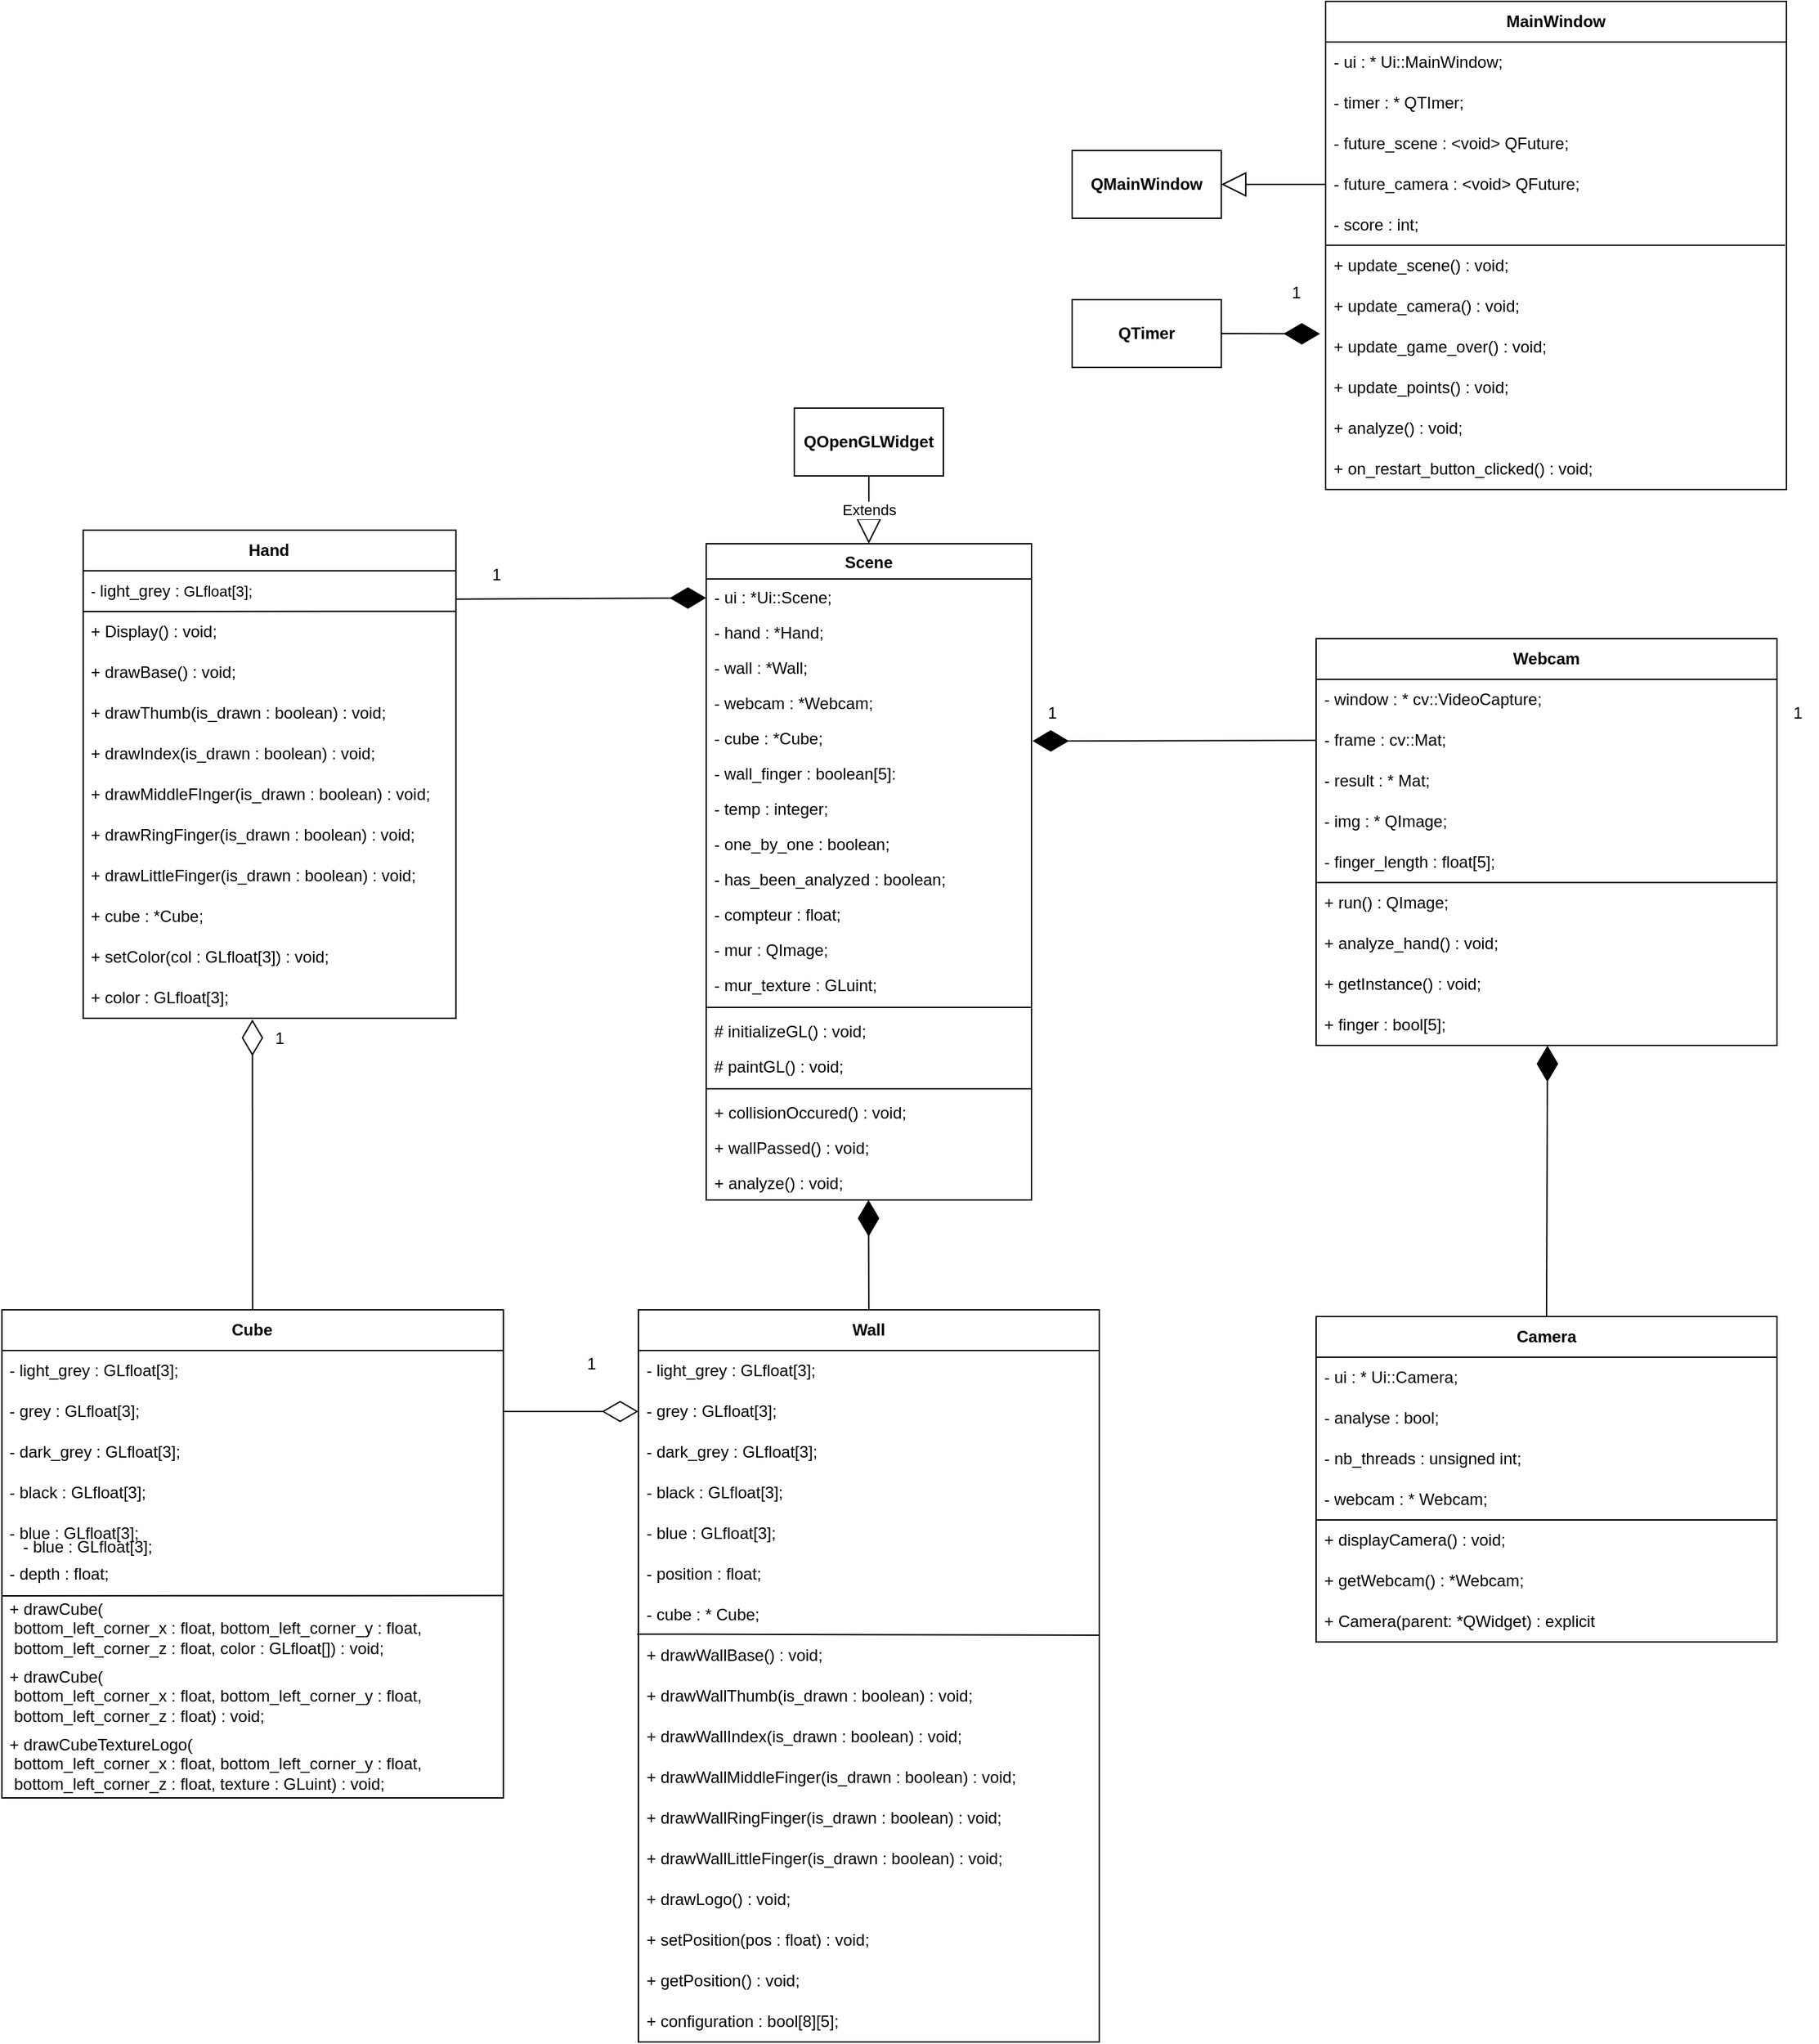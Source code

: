 <mxfile version="21.3.6" type="device">
  <diagram id="C5RBs43oDa-KdzZeNtuy" name="Page-1">
    <mxGraphModel dx="4052" dy="2377" grid="1" gridSize="10" guides="1" tooltips="1" connect="1" arrows="1" fold="1" page="1" pageScale="1" pageWidth="827" pageHeight="1169" math="0" shadow="0">
      <root>
        <mxCell id="WIyWlLk6GJQsqaUBKTNV-0" />
        <mxCell id="WIyWlLk6GJQsqaUBKTNV-1" parent="WIyWlLk6GJQsqaUBKTNV-0" />
        <mxCell id="sqdQiwpJzlFbT6sFjuYa-8" value="&lt;b&gt;Wall&lt;/b&gt;" style="swimlane;fontStyle=0;childLayout=stackLayout;horizontal=1;startSize=30;horizontalStack=0;resizeParent=1;resizeParentMax=0;resizeLast=0;collapsible=1;marginBottom=0;whiteSpace=wrap;html=1;fontFamily=Helvetica;fontColor=#000000;" parent="WIyWlLk6GJQsqaUBKTNV-1" vertex="1">
          <mxGeometry x="-330" y="-185" width="340" height="540" as="geometry" />
        </mxCell>
        <mxCell id="A-M6z1SIhGvRbmHf0a0M-6" value="- light_grey : GL&lt;font&gt;float[3];&lt;/font&gt;" style="text;strokeColor=none;fillColor=none;align=left;verticalAlign=middle;spacingLeft=4;spacingRight=4;overflow=hidden;points=[[0,0.5],[1,0.5]];portConstraint=eastwest;rotatable=0;whiteSpace=wrap;html=1;fontFamily=Helvetica;fontColor=#000000;" parent="sqdQiwpJzlFbT6sFjuYa-8" vertex="1">
          <mxGeometry y="30" width="340" height="30" as="geometry" />
        </mxCell>
        <mxCell id="A-M6z1SIhGvRbmHf0a0M-7" value="- grey :&amp;nbsp;&lt;font&gt;GL&lt;font style=&quot;border-color: var(--border-color);&quot;&gt;float&lt;/font&gt;[3];&lt;/font&gt;" style="text;strokeColor=none;fillColor=none;align=left;verticalAlign=middle;spacingLeft=4;spacingRight=4;overflow=hidden;points=[[0,0.5],[1,0.5]];portConstraint=eastwest;rotatable=0;whiteSpace=wrap;html=1;fontFamily=Helvetica;fontColor=#000000;" parent="sqdQiwpJzlFbT6sFjuYa-8" vertex="1">
          <mxGeometry y="60" width="340" height="30" as="geometry" />
        </mxCell>
        <mxCell id="A-M6z1SIhGvRbmHf0a0M-8" value="- dark_grey :&amp;nbsp;&lt;font&gt;GL&lt;font style=&quot;border-color: var(--border-color);&quot;&gt;float&lt;/font&gt;[3];&lt;/font&gt;" style="text;strokeColor=none;fillColor=none;align=left;verticalAlign=middle;spacingLeft=4;spacingRight=4;overflow=hidden;points=[[0,0.5],[1,0.5]];portConstraint=eastwest;rotatable=0;whiteSpace=wrap;html=1;fontFamily=Helvetica;fontColor=#000000;" parent="sqdQiwpJzlFbT6sFjuYa-8" vertex="1">
          <mxGeometry y="90" width="340" height="30" as="geometry" />
        </mxCell>
        <mxCell id="A-M6z1SIhGvRbmHf0a0M-9" value="- black :&amp;nbsp;&lt;font&gt;GL&lt;font style=&quot;border-color: var(--border-color);&quot;&gt;float&lt;/font&gt;[3];&lt;/font&gt;" style="text;strokeColor=none;fillColor=none;align=left;verticalAlign=middle;spacingLeft=4;spacingRight=4;overflow=hidden;points=[[0,0.5],[1,0.5]];portConstraint=eastwest;rotatable=0;whiteSpace=wrap;html=1;fontFamily=Helvetica;fontColor=#000000;" parent="sqdQiwpJzlFbT6sFjuYa-8" vertex="1">
          <mxGeometry y="120" width="340" height="30" as="geometry" />
        </mxCell>
        <mxCell id="A-M6z1SIhGvRbmHf0a0M-10" value="- blue :&amp;nbsp;&lt;font&gt;GL&lt;font style=&quot;border-color: var(--border-color);&quot;&gt;float&lt;/font&gt;[3];&lt;/font&gt;" style="text;strokeColor=none;fillColor=none;align=left;verticalAlign=middle;spacingLeft=4;spacingRight=4;overflow=hidden;points=[[0,0.5],[1,0.5]];portConstraint=eastwest;rotatable=0;whiteSpace=wrap;html=1;fontFamily=Helvetica;fontColor=#000000;" parent="sqdQiwpJzlFbT6sFjuYa-8" vertex="1">
          <mxGeometry y="150" width="340" height="30" as="geometry" />
        </mxCell>
        <mxCell id="A-M6z1SIhGvRbmHf0a0M-11" value="- position : float;" style="text;strokeColor=none;fillColor=none;align=left;verticalAlign=middle;spacingLeft=4;spacingRight=4;overflow=hidden;points=[[0,0.5],[1,0.5]];portConstraint=eastwest;rotatable=0;whiteSpace=wrap;html=1;fontFamily=Helvetica;fontColor=#000000;" parent="sqdQiwpJzlFbT6sFjuYa-8" vertex="1">
          <mxGeometry y="180" width="340" height="30" as="geometry" />
        </mxCell>
        <mxCell id="A-M6z1SIhGvRbmHf0a0M-12" value="- cube : * Cube;" style="text;strokeColor=none;fillColor=none;align=left;verticalAlign=middle;spacingLeft=4;spacingRight=4;overflow=hidden;points=[[0,0.5],[1,0.5]];portConstraint=eastwest;rotatable=0;whiteSpace=wrap;html=1;fontFamily=Helvetica;fontColor=#000000;" parent="sqdQiwpJzlFbT6sFjuYa-8" vertex="1">
          <mxGeometry y="210" width="340" height="30" as="geometry" />
        </mxCell>
        <mxCell id="sqdQiwpJzlFbT6sFjuYa-12" value="" style="endArrow=none;html=1;rounded=0;exitX=-0.003;exitY=0.973;exitDx=0;exitDy=0;exitPerimeter=0;fontFamily=Helvetica;fontColor=#000000;entryX=0.999;entryY=-0.001;entryDx=0;entryDy=0;entryPerimeter=0;" parent="sqdQiwpJzlFbT6sFjuYa-8" source="A-M6z1SIhGvRbmHf0a0M-12" target="A-M6z1SIhGvRbmHf0a0M-15" edge="1">
          <mxGeometry width="50" height="50" relative="1" as="geometry">
            <mxPoint x="0.35" y="270.9" as="sourcePoint" />
            <mxPoint x="340" y="239" as="targetPoint" />
          </mxGeometry>
        </mxCell>
        <mxCell id="A-M6z1SIhGvRbmHf0a0M-15" value="+ drawWallBase() : &lt;font&gt;void;&lt;/font&gt;" style="text;strokeColor=none;fillColor=none;align=left;verticalAlign=middle;spacingLeft=4;spacingRight=4;overflow=hidden;points=[[0,0.5],[1,0.5]];portConstraint=eastwest;rotatable=0;whiteSpace=wrap;html=1;fontFamily=Helvetica;fontColor=#000000;" parent="sqdQiwpJzlFbT6sFjuYa-8" vertex="1">
          <mxGeometry y="240" width="340" height="30" as="geometry" />
        </mxCell>
        <mxCell id="A-M6z1SIhGvRbmHf0a0M-16" value="+ drawWallThumb(is_drawn : &lt;font&gt;boolean&lt;/font&gt;) : &lt;font&gt;void;&lt;/font&gt;" style="text;strokeColor=none;fillColor=none;align=left;verticalAlign=middle;spacingLeft=4;spacingRight=4;overflow=hidden;points=[[0,0.5],[1,0.5]];portConstraint=eastwest;rotatable=0;whiteSpace=wrap;html=1;fontFamily=Helvetica;fontColor=#000000;" parent="sqdQiwpJzlFbT6sFjuYa-8" vertex="1">
          <mxGeometry y="270" width="340" height="30" as="geometry" />
        </mxCell>
        <mxCell id="A-M6z1SIhGvRbmHf0a0M-17" value="+ drawWallIndex(is_drawn : &lt;font&gt;boolean&lt;/font&gt;) : &lt;font&gt;void;&lt;/font&gt;" style="text;strokeColor=none;fillColor=none;align=left;verticalAlign=middle;spacingLeft=4;spacingRight=4;overflow=hidden;points=[[0,0.5],[1,0.5]];portConstraint=eastwest;rotatable=0;whiteSpace=wrap;html=1;fontFamily=Helvetica;fontColor=#000000;" parent="sqdQiwpJzlFbT6sFjuYa-8" vertex="1">
          <mxGeometry y="300" width="340" height="30" as="geometry" />
        </mxCell>
        <mxCell id="A-M6z1SIhGvRbmHf0a0M-18" value="+ drawWallMiddleFinger(is_drawn : &lt;font&gt;boolean&lt;/font&gt;) : &lt;font&gt;void;&lt;/font&gt;" style="text;strokeColor=none;fillColor=none;align=left;verticalAlign=middle;spacingLeft=4;spacingRight=4;overflow=hidden;points=[[0,0.5],[1,0.5]];portConstraint=eastwest;rotatable=0;whiteSpace=wrap;html=1;fontFamily=Helvetica;fontColor=#000000;" parent="sqdQiwpJzlFbT6sFjuYa-8" vertex="1">
          <mxGeometry y="330" width="340" height="30" as="geometry" />
        </mxCell>
        <mxCell id="A-M6z1SIhGvRbmHf0a0M-19" value="+ drawWallRingFinger(is_drawn : &lt;font&gt;boolean&lt;/font&gt;) : &lt;font&gt;void;&lt;/font&gt;" style="text;strokeColor=none;fillColor=none;align=left;verticalAlign=middle;spacingLeft=4;spacingRight=4;overflow=hidden;points=[[0,0.5],[1,0.5]];portConstraint=eastwest;rotatable=0;whiteSpace=wrap;html=1;fontFamily=Helvetica;fontColor=#000000;" parent="sqdQiwpJzlFbT6sFjuYa-8" vertex="1">
          <mxGeometry y="360" width="340" height="30" as="geometry" />
        </mxCell>
        <mxCell id="A-M6z1SIhGvRbmHf0a0M-20" value="+ drawWallLittleFinger(is_drawn : &lt;font&gt;boolean&lt;/font&gt;) : &lt;font&gt;void;&lt;/font&gt;" style="text;strokeColor=none;fillColor=none;align=left;verticalAlign=middle;spacingLeft=4;spacingRight=4;overflow=hidden;points=[[0,0.5],[1,0.5]];portConstraint=eastwest;rotatable=0;whiteSpace=wrap;html=1;fontFamily=Helvetica;fontColor=#000000;" parent="sqdQiwpJzlFbT6sFjuYa-8" vertex="1">
          <mxGeometry y="390" width="340" height="30" as="geometry" />
        </mxCell>
        <mxCell id="A-M6z1SIhGvRbmHf0a0M-21" value="+ drawLogo() : &lt;font&gt;void;&lt;/font&gt;" style="text;strokeColor=none;fillColor=none;align=left;verticalAlign=middle;spacingLeft=4;spacingRight=4;overflow=hidden;points=[[0,0.5],[1,0.5]];portConstraint=eastwest;rotatable=0;whiteSpace=wrap;html=1;fontFamily=Helvetica;fontColor=#000000;" parent="sqdQiwpJzlFbT6sFjuYa-8" vertex="1">
          <mxGeometry y="420" width="340" height="30" as="geometry" />
        </mxCell>
        <mxCell id="A-M6z1SIhGvRbmHf0a0M-22" value="+ setPosition(pos : float) : &lt;font&gt;void;&lt;/font&gt;" style="text;strokeColor=none;fillColor=none;align=left;verticalAlign=middle;spacingLeft=4;spacingRight=4;overflow=hidden;points=[[0,0.5],[1,0.5]];portConstraint=eastwest;rotatable=0;whiteSpace=wrap;html=1;fontFamily=Helvetica;fontColor=#000000;" parent="sqdQiwpJzlFbT6sFjuYa-8" vertex="1">
          <mxGeometry y="450" width="340" height="30" as="geometry" />
        </mxCell>
        <mxCell id="A-M6z1SIhGvRbmHf0a0M-23" value="+ getPosition() : &lt;font&gt;void;&lt;/font&gt;" style="text;strokeColor=none;fillColor=none;align=left;verticalAlign=middle;spacingLeft=4;spacingRight=4;overflow=hidden;points=[[0,0.5],[1,0.5]];portConstraint=eastwest;rotatable=0;whiteSpace=wrap;html=1;fontFamily=Helvetica;fontColor=#000000;" parent="sqdQiwpJzlFbT6sFjuYa-8" vertex="1">
          <mxGeometry y="480" width="340" height="30" as="geometry" />
        </mxCell>
        <mxCell id="A-M6z1SIhGvRbmHf0a0M-24" value="+ configuration : bool[8][5]&lt;font&gt;;&lt;/font&gt;" style="text;strokeColor=none;fillColor=none;align=left;verticalAlign=middle;spacingLeft=4;spacingRight=4;overflow=hidden;points=[[0,0.5],[1,0.5]];portConstraint=eastwest;rotatable=0;whiteSpace=wrap;html=1;fontFamily=Helvetica;fontColor=#000000;" parent="sqdQiwpJzlFbT6sFjuYa-8" vertex="1">
          <mxGeometry y="510" width="340" height="30" as="geometry" />
        </mxCell>
        <mxCell id="sqdQiwpJzlFbT6sFjuYa-13" value="&lt;font&gt;&lt;b&gt;Hand&lt;/b&gt;&lt;/font&gt;" style="swimlane;fontStyle=0;childLayout=stackLayout;horizontal=1;startSize=30;horizontalStack=0;resizeParent=1;resizeParentMax=0;resizeLast=0;collapsible=1;marginBottom=0;whiteSpace=wrap;html=1;fontFamily=Helvetica;fontColor=#000000;" parent="WIyWlLk6GJQsqaUBKTNV-1" vertex="1">
          <mxGeometry x="-739.63" y="-760" width="275" height="360" as="geometry" />
        </mxCell>
        <mxCell id="sqdQiwpJzlFbT6sFjuYa-14" value="&lt;div&gt;&lt;font style=&quot;&quot;&gt;&lt;span style=&quot;font-size: 11px;&quot;&gt;- &lt;/span&gt;&lt;font style=&quot;font-size: 12px;&quot;&gt;light_grey :&lt;/font&gt;&lt;span style=&quot;font-size: 11px;&quot;&gt; &lt;font&gt;GLfloat[3];&lt;/font&gt;&lt;/span&gt;&lt;/font&gt;&lt;/div&gt;" style="text;strokeColor=none;fillColor=none;align=left;verticalAlign=middle;spacingLeft=4;spacingRight=4;overflow=hidden;points=[[0,0.5],[1,0.5]];portConstraint=eastwest;rotatable=0;whiteSpace=wrap;html=1;fontFamily=Helvetica;fontColor=#000000;" parent="sqdQiwpJzlFbT6sFjuYa-13" vertex="1">
          <mxGeometry y="30" width="275" height="30" as="geometry" />
        </mxCell>
        <mxCell id="Ybg5_mfCKvcVvenesTSS-0" value="" style="endArrow=none;html=1;rounded=0;exitX=0.001;exitY=1.03;exitDx=0;exitDy=0;exitPerimeter=0;fontFamily=Helvetica;entryX=1.001;entryY=-0.004;entryDx=0;entryDy=0;entryPerimeter=0;fontColor=#000000;" parent="sqdQiwpJzlFbT6sFjuYa-13" target="sqdQiwpJzlFbT6sFjuYa-16" edge="1">
          <mxGeometry width="50" height="50" relative="1" as="geometry">
            <mxPoint y="60" as="sourcePoint" />
            <mxPoint x="280" y="60" as="targetPoint" />
          </mxGeometry>
        </mxCell>
        <mxCell id="sqdQiwpJzlFbT6sFjuYa-16" value="+ Display() : &lt;font&gt;void;&lt;/font&gt;" style="text;strokeColor=none;fillColor=none;align=left;verticalAlign=middle;spacingLeft=4;spacingRight=4;overflow=hidden;points=[[0,0.5],[1,0.5]];portConstraint=eastwest;rotatable=0;whiteSpace=wrap;html=1;fontFamily=Helvetica;fontColor=#000000;" parent="sqdQiwpJzlFbT6sFjuYa-13" vertex="1">
          <mxGeometry y="60" width="275" height="30" as="geometry" />
        </mxCell>
        <mxCell id="sqdQiwpJzlFbT6sFjuYa-23" value="+ drawBase() : &lt;font&gt;void;&lt;/font&gt;" style="text;strokeColor=none;fillColor=none;align=left;verticalAlign=middle;spacingLeft=4;spacingRight=4;overflow=hidden;points=[[0,0.5],[1,0.5]];portConstraint=eastwest;rotatable=0;whiteSpace=wrap;html=1;fontFamily=Helvetica;fontColor=#000000;" parent="sqdQiwpJzlFbT6sFjuYa-13" vertex="1">
          <mxGeometry y="90" width="275" height="30" as="geometry" />
        </mxCell>
        <mxCell id="sqdQiwpJzlFbT6sFjuYa-24" value="+ drawThumb(is_drawn : &lt;font&gt;boolean&lt;/font&gt;) : &lt;font&gt;void;&lt;/font&gt;" style="text;strokeColor=none;fillColor=none;align=left;verticalAlign=middle;spacingLeft=4;spacingRight=4;overflow=hidden;points=[[0,0.5],[1,0.5]];portConstraint=eastwest;rotatable=0;whiteSpace=wrap;html=1;fontFamily=Helvetica;fontColor=#000000;" parent="sqdQiwpJzlFbT6sFjuYa-13" vertex="1">
          <mxGeometry y="120" width="275" height="30" as="geometry" />
        </mxCell>
        <mxCell id="sqdQiwpJzlFbT6sFjuYa-25" value="+ drawIndex(is_drawn : &lt;font&gt;boolean&lt;/font&gt;) : &lt;font&gt;void;&lt;/font&gt;" style="text;strokeColor=none;fillColor=none;align=left;verticalAlign=middle;spacingLeft=4;spacingRight=4;overflow=hidden;points=[[0,0.5],[1,0.5]];portConstraint=eastwest;rotatable=0;whiteSpace=wrap;html=1;fontFamily=Helvetica;fontColor=#000000;" parent="sqdQiwpJzlFbT6sFjuYa-13" vertex="1">
          <mxGeometry y="150" width="275" height="30" as="geometry" />
        </mxCell>
        <mxCell id="sqdQiwpJzlFbT6sFjuYa-27" value="+ drawMiddleFInger(is_drawn : &lt;font&gt;boolean&lt;/font&gt;) : &lt;font&gt;void;&lt;/font&gt;" style="text;strokeColor=none;fillColor=none;align=left;verticalAlign=middle;spacingLeft=4;spacingRight=4;overflow=hidden;points=[[0,0.5],[1,0.5]];portConstraint=eastwest;rotatable=0;whiteSpace=wrap;html=1;fontFamily=Helvetica;fontColor=#000000;" parent="sqdQiwpJzlFbT6sFjuYa-13" vertex="1">
          <mxGeometry y="180" width="275" height="30" as="geometry" />
        </mxCell>
        <mxCell id="sqdQiwpJzlFbT6sFjuYa-26" value="+ drawRingFinger(is_drawn : &lt;font&gt;boolean&lt;/font&gt;) : &lt;font&gt;void;&lt;/font&gt;" style="text;strokeColor=none;fillColor=none;align=left;verticalAlign=middle;spacingLeft=4;spacingRight=4;overflow=hidden;points=[[0,0.5],[1,0.5]];portConstraint=eastwest;rotatable=0;whiteSpace=wrap;html=1;fontFamily=Helvetica;fontColor=#000000;" parent="sqdQiwpJzlFbT6sFjuYa-13" vertex="1">
          <mxGeometry y="210" width="275" height="30" as="geometry" />
        </mxCell>
        <mxCell id="sqdQiwpJzlFbT6sFjuYa-28" value="+ drawLittleFinger(is_drawn : &lt;font&gt;boolean&lt;/font&gt;) : &lt;font&gt;void;&lt;/font&gt;" style="text;strokeColor=none;fillColor=none;align=left;verticalAlign=middle;spacingLeft=4;spacingRight=4;overflow=hidden;points=[[0,0.5],[1,0.5]];portConstraint=eastwest;rotatable=0;whiteSpace=wrap;html=1;fontFamily=Helvetica;fontColor=#000000;" parent="sqdQiwpJzlFbT6sFjuYa-13" vertex="1">
          <mxGeometry y="240" width="275" height="30" as="geometry" />
        </mxCell>
        <mxCell id="sqdQiwpJzlFbT6sFjuYa-29" value="+ cube : *&lt;font&gt;Cube;&lt;/font&gt;" style="text;strokeColor=none;fillColor=none;align=left;verticalAlign=middle;spacingLeft=4;spacingRight=4;overflow=hidden;points=[[0,0.5],[1,0.5]];portConstraint=eastwest;rotatable=0;whiteSpace=wrap;html=1;fontFamily=Helvetica;fontColor=#000000;" parent="sqdQiwpJzlFbT6sFjuYa-13" vertex="1">
          <mxGeometry y="270" width="275" height="30" as="geometry" />
        </mxCell>
        <mxCell id="Ybg5_mfCKvcVvenesTSS-2" value="+ setColor(col : GLfloat[3]) : void;" style="text;strokeColor=none;fillColor=none;align=left;verticalAlign=middle;spacingLeft=4;spacingRight=4;overflow=hidden;points=[[0,0.5],[1,0.5]];portConstraint=eastwest;rotatable=0;whiteSpace=wrap;html=1;fontFamily=Helvetica;fontColor=#000000;" parent="sqdQiwpJzlFbT6sFjuYa-13" vertex="1">
          <mxGeometry y="300" width="275" height="30" as="geometry" />
        </mxCell>
        <mxCell id="Ybg5_mfCKvcVvenesTSS-1" value="+ color : GLfloat[3];" style="text;strokeColor=none;fillColor=none;align=left;verticalAlign=middle;spacingLeft=4;spacingRight=4;overflow=hidden;points=[[0,0.5],[1,0.5]];portConstraint=eastwest;rotatable=0;whiteSpace=wrap;html=1;fontFamily=Helvetica;fontColor=#000000;" parent="sqdQiwpJzlFbT6sFjuYa-13" vertex="1">
          <mxGeometry y="330" width="275" height="30" as="geometry" />
        </mxCell>
        <mxCell id="sqdQiwpJzlFbT6sFjuYa-30" value="&lt;b&gt;Cube&lt;/b&gt;" style="swimlane;fontStyle=0;childLayout=stackLayout;horizontal=1;startSize=30;horizontalStack=0;resizeParent=1;resizeParentMax=0;resizeLast=0;collapsible=1;marginBottom=0;whiteSpace=wrap;html=1;fontFamily=Helvetica;fontColor=#000000;" parent="WIyWlLk6GJQsqaUBKTNV-1" vertex="1">
          <mxGeometry x="-799.63" y="-185" width="370" height="360" as="geometry" />
        </mxCell>
        <mxCell id="sqdQiwpJzlFbT6sFjuYa-31" value="- light_grey :&amp;nbsp;&lt;font&gt;GL&lt;font style=&quot;border-color: var(--border-color);&quot;&gt;float&lt;/font&gt;[3];&lt;/font&gt;" style="text;strokeColor=none;fillColor=none;align=left;verticalAlign=middle;spacingLeft=4;spacingRight=4;overflow=hidden;points=[[0,0.5],[1,0.5]];portConstraint=eastwest;rotatable=0;whiteSpace=wrap;html=1;fontFamily=Helvetica;fontColor=#000000;" parent="sqdQiwpJzlFbT6sFjuYa-30" vertex="1">
          <mxGeometry y="30" width="370" height="30" as="geometry" />
        </mxCell>
        <mxCell id="sqdQiwpJzlFbT6sFjuYa-35" value="- grey :&amp;nbsp;&lt;font&gt;GL&lt;font style=&quot;border-color: var(--border-color);&quot;&gt;float&lt;/font&gt;[3];&lt;/font&gt;" style="text;strokeColor=none;fillColor=none;align=left;verticalAlign=middle;spacingLeft=4;spacingRight=4;overflow=hidden;points=[[0,0.5],[1,0.5]];portConstraint=eastwest;rotatable=0;whiteSpace=wrap;html=1;fontFamily=Helvetica;fontColor=#000000;" parent="sqdQiwpJzlFbT6sFjuYa-30" vertex="1">
          <mxGeometry y="60" width="370" height="30" as="geometry" />
        </mxCell>
        <mxCell id="sqdQiwpJzlFbT6sFjuYa-36" value="- dark_grey :&amp;nbsp;&lt;font&gt;GL&lt;font style=&quot;border-color: var(--border-color);&quot;&gt;float&lt;/font&gt;[3];&lt;/font&gt;" style="text;strokeColor=none;fillColor=none;align=left;verticalAlign=middle;spacingLeft=4;spacingRight=4;overflow=hidden;points=[[0,0.5],[1,0.5]];portConstraint=eastwest;rotatable=0;whiteSpace=wrap;html=1;fontFamily=Helvetica;fontColor=#000000;" parent="sqdQiwpJzlFbT6sFjuYa-30" vertex="1">
          <mxGeometry y="90" width="370" height="30" as="geometry" />
        </mxCell>
        <mxCell id="sqdQiwpJzlFbT6sFjuYa-37" value="- black :&amp;nbsp;&lt;font&gt;GL&lt;font style=&quot;border-color: var(--border-color);&quot;&gt;float&lt;/font&gt;[3];&lt;/font&gt;" style="text;strokeColor=none;fillColor=none;align=left;verticalAlign=middle;spacingLeft=4;spacingRight=4;overflow=hidden;points=[[0,0.5],[1,0.5]];portConstraint=eastwest;rotatable=0;whiteSpace=wrap;html=1;fontFamily=Helvetica;fontColor=#000000;" parent="sqdQiwpJzlFbT6sFjuYa-30" vertex="1">
          <mxGeometry y="120" width="370" height="30" as="geometry" />
        </mxCell>
        <mxCell id="sqdQiwpJzlFbT6sFjuYa-32" value="- blue :&amp;nbsp;&lt;font&gt;GL&lt;font style=&quot;border-color: var(--border-color);&quot;&gt;float&lt;/font&gt;[3];&lt;/font&gt;" style="text;strokeColor=none;fillColor=none;align=left;verticalAlign=middle;spacingLeft=4;spacingRight=4;overflow=hidden;points=[[0,0.5],[1,0.5]];portConstraint=eastwest;rotatable=0;whiteSpace=wrap;html=1;fontFamily=Helvetica;fontColor=#000000;" parent="sqdQiwpJzlFbT6sFjuYa-30" vertex="1">
          <mxGeometry y="150" width="370" height="30" as="geometry" />
        </mxCell>
        <mxCell id="Ybg5_mfCKvcVvenesTSS-20" value="- depth : float;" style="text;strokeColor=none;fillColor=none;align=left;verticalAlign=middle;spacingLeft=4;spacingRight=4;overflow=hidden;points=[[0,0.5],[1,0.5]];portConstraint=eastwest;rotatable=0;whiteSpace=wrap;html=1;fontFamily=Helvetica;fontColor=#000000;" parent="sqdQiwpJzlFbT6sFjuYa-30" vertex="1">
          <mxGeometry y="180" width="370" height="30" as="geometry" />
        </mxCell>
        <mxCell id="sqdQiwpJzlFbT6sFjuYa-33" value="+ drawCube(&lt;br&gt;&lt;span style=&quot;white-space: pre;&quot;&gt; &lt;/span&gt;bottom_left_corner_x : &lt;font&gt;float,&amp;nbsp;&lt;/font&gt;bottom_left_corner_y : &lt;font&gt;float, &lt;br&gt;&lt;/font&gt;&lt;span style=&quot;white-space: pre;&quot;&gt; &lt;/span&gt;bottom_left_corner_z : &lt;font&gt;float,&amp;nbsp;&lt;/font&gt;color : &lt;font&gt;GLfloat[]&lt;/font&gt;) : &lt;font&gt;void;&lt;/font&gt;" style="text;strokeColor=none;fillColor=none;align=left;verticalAlign=middle;spacingLeft=4;spacingRight=4;overflow=hidden;points=[[0,0.5],[1,0.5]];portConstraint=eastwest;rotatable=0;whiteSpace=wrap;html=1;fontFamily=Helvetica;fontColor=#000000;" parent="sqdQiwpJzlFbT6sFjuYa-30" vertex="1">
          <mxGeometry y="210" width="370" height="50" as="geometry" />
        </mxCell>
        <mxCell id="sqdQiwpJzlFbT6sFjuYa-34" value="" style="endArrow=none;html=1;rounded=0;exitX=-0.001;exitY=0.02;exitDx=0;exitDy=0;exitPerimeter=0;entryX=1.001;entryY=0.015;entryDx=0;entryDy=0;entryPerimeter=0;fontFamily=Helvetica;fontColor=#000000;" parent="sqdQiwpJzlFbT6sFjuYa-30" source="sqdQiwpJzlFbT6sFjuYa-33" target="sqdQiwpJzlFbT6sFjuYa-33" edge="1">
          <mxGeometry width="50" height="50" relative="1" as="geometry">
            <mxPoint x="220" y="220" as="sourcePoint" />
            <mxPoint x="270" y="170" as="targetPoint" />
          </mxGeometry>
        </mxCell>
        <mxCell id="Ybg5_mfCKvcVvenesTSS-22" value="+ drawCube(&lt;br&gt;&lt;span style=&quot;white-space: pre;&quot;&gt; &lt;/span&gt;bottom_left_corner_x : &lt;font&gt;float,&amp;nbsp;&lt;/font&gt;bottom_left_corner_y : &lt;font&gt;float, &lt;br&gt;&lt;/font&gt;&amp;nbsp;bottom_left_corner_z : &lt;font&gt;float&lt;/font&gt;) : &lt;font&gt;void;&lt;/font&gt;" style="text;strokeColor=none;fillColor=none;align=left;verticalAlign=middle;spacingLeft=4;spacingRight=4;overflow=hidden;points=[[0,0.5],[1,0.5]];portConstraint=eastwest;rotatable=0;whiteSpace=wrap;html=1;fontFamily=Helvetica;fontColor=#000000;" parent="sqdQiwpJzlFbT6sFjuYa-30" vertex="1">
          <mxGeometry y="260" width="370" height="50" as="geometry" />
        </mxCell>
        <mxCell id="Ybg5_mfCKvcVvenesTSS-23" value="+ drawCubeTextureLogo(&lt;br&gt;&lt;span style=&quot;white-space: pre;&quot;&gt; &lt;/span&gt;bottom_left_corner_x : &lt;font&gt;float,&amp;nbsp;&lt;/font&gt;bottom_left_corner_y : &lt;font&gt;float, &lt;br&gt;&lt;/font&gt;&lt;span style=&quot;white-space: pre;&quot;&gt; &lt;/span&gt;bottom_left_corner_z : &lt;font&gt;float, texture : GLuint&lt;/font&gt;) : &lt;font&gt;void;&lt;/font&gt;" style="text;strokeColor=none;fillColor=none;align=left;verticalAlign=middle;spacingLeft=4;spacingRight=4;overflow=hidden;points=[[0,0.5],[1,0.5]];portConstraint=eastwest;rotatable=0;whiteSpace=wrap;html=1;fontFamily=Helvetica;fontColor=#000000;" parent="sqdQiwpJzlFbT6sFjuYa-30" vertex="1">
          <mxGeometry y="310" width="370" height="50" as="geometry" />
        </mxCell>
        <mxCell id="sqdQiwpJzlFbT6sFjuYa-44" value="" style="endArrow=diamondThin;endFill=0;endSize=24;html=1;rounded=0;exitX=0.5;exitY=0;exitDx=0;exitDy=0;fontFamily=Helvetica;entryX=0.454;entryY=1.03;entryDx=0;entryDy=0;entryPerimeter=0;fontColor=#000000;" parent="WIyWlLk6GJQsqaUBKTNV-1" source="sqdQiwpJzlFbT6sFjuYa-30" target="Ybg5_mfCKvcVvenesTSS-1" edge="1">
          <mxGeometry width="160" relative="1" as="geometry">
            <mxPoint x="-779.63" y="-370" as="sourcePoint" />
            <mxPoint x="-614.63" y="-380" as="targetPoint" />
            <Array as="points" />
          </mxGeometry>
        </mxCell>
        <mxCell id="sqdQiwpJzlFbT6sFjuYa-45" value="1" style="text;html=1;align=center;verticalAlign=middle;resizable=0;points=[];autosize=1;strokeColor=none;fillColor=none;fontFamily=Helvetica;fontColor=#000000;" parent="WIyWlLk6GJQsqaUBKTNV-1" vertex="1">
          <mxGeometry x="-609.63" y="-400" width="30" height="30" as="geometry" />
        </mxCell>
        <mxCell id="sqdQiwpJzlFbT6sFjuYa-47" value="Scene&lt;br&gt;" style="swimlane;fontStyle=1;align=center;verticalAlign=top;childLayout=stackLayout;horizontal=1;startSize=26;horizontalStack=0;resizeParent=1;resizeParentMax=0;resizeLast=0;collapsible=1;marginBottom=0;whiteSpace=wrap;html=1;fontFamily=Helvetica;fontColor=#000000;" parent="WIyWlLk6GJQsqaUBKTNV-1" vertex="1">
          <mxGeometry x="-280" y="-750" width="240" height="484" as="geometry" />
        </mxCell>
        <mxCell id="sqdQiwpJzlFbT6sFjuYa-48" value="- ui : &lt;font&gt;*Ui::Scene;&lt;/font&gt;" style="text;strokeColor=none;fillColor=none;align=left;verticalAlign=top;spacingLeft=4;spacingRight=4;overflow=hidden;rotatable=0;points=[[0,0.5],[1,0.5]];portConstraint=eastwest;whiteSpace=wrap;html=1;fontFamily=Helvetica;fontColor=#000000;" parent="sqdQiwpJzlFbT6sFjuYa-47" vertex="1">
          <mxGeometry y="26" width="240" height="26" as="geometry" />
        </mxCell>
        <mxCell id="sqdQiwpJzlFbT6sFjuYa-51" value="- hand : &lt;font&gt;*Hand;&lt;/font&gt;" style="text;strokeColor=none;fillColor=none;align=left;verticalAlign=top;spacingLeft=4;spacingRight=4;overflow=hidden;rotatable=0;points=[[0,0.5],[1,0.5]];portConstraint=eastwest;whiteSpace=wrap;html=1;fontFamily=Helvetica;fontColor=#000000;" parent="sqdQiwpJzlFbT6sFjuYa-47" vertex="1">
          <mxGeometry y="52" width="240" height="26" as="geometry" />
        </mxCell>
        <mxCell id="Ybg5_mfCKvcVvenesTSS-6" value="- wall : *Wall;" style="text;strokeColor=none;fillColor=none;align=left;verticalAlign=top;spacingLeft=4;spacingRight=4;overflow=hidden;rotatable=0;points=[[0,0.5],[1,0.5]];portConstraint=eastwest;whiteSpace=wrap;html=1;fontFamily=Helvetica;fontColor=#000000;" parent="sqdQiwpJzlFbT6sFjuYa-47" vertex="1">
          <mxGeometry y="78" width="240" height="26" as="geometry" />
        </mxCell>
        <mxCell id="Ybg5_mfCKvcVvenesTSS-7" value="- webcam : *Webcam;" style="text;strokeColor=none;fillColor=none;align=left;verticalAlign=top;spacingLeft=4;spacingRight=4;overflow=hidden;rotatable=0;points=[[0,0.5],[1,0.5]];portConstraint=eastwest;whiteSpace=wrap;html=1;fontFamily=Helvetica;fontColor=#000000;" parent="sqdQiwpJzlFbT6sFjuYa-47" vertex="1">
          <mxGeometry y="104" width="240" height="26" as="geometry" />
        </mxCell>
        <mxCell id="Ybg5_mfCKvcVvenesTSS-8" value="- cube : *Cube;" style="text;strokeColor=none;fillColor=none;align=left;verticalAlign=top;spacingLeft=4;spacingRight=4;overflow=hidden;rotatable=0;points=[[0,0.5],[1,0.5]];portConstraint=eastwest;whiteSpace=wrap;html=1;fontFamily=Helvetica;fontColor=#000000;" parent="sqdQiwpJzlFbT6sFjuYa-47" vertex="1">
          <mxGeometry y="130" width="240" height="26" as="geometry" />
        </mxCell>
        <mxCell id="Ybg5_mfCKvcVvenesTSS-9" value="- wall_finger : boolean[5]:" style="text;strokeColor=none;fillColor=none;align=left;verticalAlign=top;spacingLeft=4;spacingRight=4;overflow=hidden;rotatable=0;points=[[0,0.5],[1,0.5]];portConstraint=eastwest;whiteSpace=wrap;html=1;fontFamily=Helvetica;fontColor=#000000;" parent="sqdQiwpJzlFbT6sFjuYa-47" vertex="1">
          <mxGeometry y="156" width="240" height="26" as="geometry" />
        </mxCell>
        <mxCell id="Ybg5_mfCKvcVvenesTSS-10" value="- temp : integer;" style="text;strokeColor=none;fillColor=none;align=left;verticalAlign=top;spacingLeft=4;spacingRight=4;overflow=hidden;rotatable=0;points=[[0,0.5],[1,0.5]];portConstraint=eastwest;whiteSpace=wrap;html=1;fontFamily=Helvetica;fontColor=#000000;" parent="sqdQiwpJzlFbT6sFjuYa-47" vertex="1">
          <mxGeometry y="182" width="240" height="26" as="geometry" />
        </mxCell>
        <mxCell id="Ybg5_mfCKvcVvenesTSS-11" value="- one_by_one : boolean;" style="text;strokeColor=none;fillColor=none;align=left;verticalAlign=top;spacingLeft=4;spacingRight=4;overflow=hidden;rotatable=0;points=[[0,0.5],[1,0.5]];portConstraint=eastwest;whiteSpace=wrap;html=1;fontFamily=Helvetica;fontColor=#000000;" parent="sqdQiwpJzlFbT6sFjuYa-47" vertex="1">
          <mxGeometry y="208" width="240" height="26" as="geometry" />
        </mxCell>
        <mxCell id="Ybg5_mfCKvcVvenesTSS-13" value="- has_been_analyzed : boolean;" style="text;strokeColor=none;fillColor=none;align=left;verticalAlign=top;spacingLeft=4;spacingRight=4;overflow=hidden;rotatable=0;points=[[0,0.5],[1,0.5]];portConstraint=eastwest;whiteSpace=wrap;html=1;fontFamily=Helvetica;fontColor=#000000;" parent="sqdQiwpJzlFbT6sFjuYa-47" vertex="1">
          <mxGeometry y="234" width="240" height="26" as="geometry" />
        </mxCell>
        <mxCell id="Ybg5_mfCKvcVvenesTSS-14" value="- compteur : float;" style="text;strokeColor=none;fillColor=none;align=left;verticalAlign=top;spacingLeft=4;spacingRight=4;overflow=hidden;rotatable=0;points=[[0,0.5],[1,0.5]];portConstraint=eastwest;whiteSpace=wrap;html=1;fontFamily=Helvetica;fontColor=#000000;" parent="sqdQiwpJzlFbT6sFjuYa-47" vertex="1">
          <mxGeometry y="260" width="240" height="26" as="geometry" />
        </mxCell>
        <mxCell id="Ybg5_mfCKvcVvenesTSS-15" value="- mur : QImage;" style="text;strokeColor=none;fillColor=none;align=left;verticalAlign=top;spacingLeft=4;spacingRight=4;overflow=hidden;rotatable=0;points=[[0,0.5],[1,0.5]];portConstraint=eastwest;whiteSpace=wrap;html=1;fontFamily=Helvetica;fontColor=#000000;" parent="sqdQiwpJzlFbT6sFjuYa-47" vertex="1">
          <mxGeometry y="286" width="240" height="26" as="geometry" />
        </mxCell>
        <mxCell id="Ybg5_mfCKvcVvenesTSS-16" value="- mur_texture : GLuint;" style="text;strokeColor=none;fillColor=none;align=left;verticalAlign=top;spacingLeft=4;spacingRight=4;overflow=hidden;rotatable=0;points=[[0,0.5],[1,0.5]];portConstraint=eastwest;whiteSpace=wrap;html=1;fontFamily=Helvetica;fontColor=#000000;" parent="sqdQiwpJzlFbT6sFjuYa-47" vertex="1">
          <mxGeometry y="312" width="240" height="26" as="geometry" />
        </mxCell>
        <mxCell id="sqdQiwpJzlFbT6sFjuYa-49" value="" style="line;strokeWidth=1;fillColor=none;align=left;verticalAlign=middle;spacingTop=-1;spacingLeft=3;spacingRight=3;rotatable=0;labelPosition=right;points=[];portConstraint=eastwest;strokeColor=inherit;fontFamily=Helvetica;fontColor=#000000;" parent="sqdQiwpJzlFbT6sFjuYa-47" vertex="1">
          <mxGeometry y="338" width="240" height="8" as="geometry" />
        </mxCell>
        <mxCell id="sqdQiwpJzlFbT6sFjuYa-50" value="# initializeGL() : &lt;font&gt;void;&lt;/font&gt;" style="text;strokeColor=none;fillColor=none;align=left;verticalAlign=top;spacingLeft=4;spacingRight=4;overflow=hidden;rotatable=0;points=[[0,0.5],[1,0.5]];portConstraint=eastwest;whiteSpace=wrap;html=1;fontFamily=Helvetica;fontColor=#000000;" parent="sqdQiwpJzlFbT6sFjuYa-47" vertex="1">
          <mxGeometry y="346" width="240" height="26" as="geometry" />
        </mxCell>
        <mxCell id="sqdQiwpJzlFbT6sFjuYa-53" value="# paintGL() : &lt;font&gt;void;&lt;/font&gt;" style="text;strokeColor=none;fillColor=none;align=left;verticalAlign=top;spacingLeft=4;spacingRight=4;overflow=hidden;rotatable=0;points=[[0,0.5],[1,0.5]];portConstraint=eastwest;whiteSpace=wrap;html=1;fontFamily=Helvetica;fontColor=#000000;" parent="sqdQiwpJzlFbT6sFjuYa-47" vertex="1">
          <mxGeometry y="372" width="240" height="26" as="geometry" />
        </mxCell>
        <mxCell id="Ybg5_mfCKvcVvenesTSS-18" value="" style="line;strokeWidth=1;fillColor=none;align=left;verticalAlign=middle;spacingTop=-1;spacingLeft=3;spacingRight=3;rotatable=0;labelPosition=right;points=[];portConstraint=eastwest;strokeColor=inherit;fontFamily=Helvetica;fontColor=#000000;" parent="sqdQiwpJzlFbT6sFjuYa-47" vertex="1">
          <mxGeometry y="398" width="240" height="8" as="geometry" />
        </mxCell>
        <mxCell id="Ybg5_mfCKvcVvenesTSS-5" value="+ collisionOccured() : void;" style="text;strokeColor=none;fillColor=none;align=left;verticalAlign=top;spacingLeft=4;spacingRight=4;overflow=hidden;rotatable=0;points=[[0,0.5],[1,0.5]];portConstraint=eastwest;whiteSpace=wrap;html=1;fontFamily=Helvetica;fontColor=#000000;" parent="sqdQiwpJzlFbT6sFjuYa-47" vertex="1">
          <mxGeometry y="406" width="240" height="26" as="geometry" />
        </mxCell>
        <mxCell id="Ybg5_mfCKvcVvenesTSS-17" value="+ wallPassed() : void;" style="text;strokeColor=none;fillColor=none;align=left;verticalAlign=top;spacingLeft=4;spacingRight=4;overflow=hidden;rotatable=0;points=[[0,0.5],[1,0.5]];portConstraint=eastwest;whiteSpace=wrap;html=1;fontFamily=Helvetica;fontColor=#000000;" parent="sqdQiwpJzlFbT6sFjuYa-47" vertex="1">
          <mxGeometry y="432" width="240" height="26" as="geometry" />
        </mxCell>
        <mxCell id="Ybg5_mfCKvcVvenesTSS-19" value="+ analyze() : void;" style="text;strokeColor=none;fillColor=none;align=left;verticalAlign=top;spacingLeft=4;spacingRight=4;overflow=hidden;rotatable=0;points=[[0,0.5],[1,0.5]];portConstraint=eastwest;whiteSpace=wrap;html=1;fontFamily=Helvetica;fontColor=#000000;" parent="sqdQiwpJzlFbT6sFjuYa-47" vertex="1">
          <mxGeometry y="458" width="240" height="26" as="geometry" />
        </mxCell>
        <mxCell id="sqdQiwpJzlFbT6sFjuYa-54" value="" style="endArrow=diamondThin;endFill=1;endSize=24;html=1;rounded=0;exitX=1;exitY=0.694;exitDx=0;exitDy=0;exitPerimeter=0;fontColor=#000000;" parent="WIyWlLk6GJQsqaUBKTNV-1" source="sqdQiwpJzlFbT6sFjuYa-14" edge="1">
          <mxGeometry width="160" relative="1" as="geometry">
            <mxPoint x="-440" y="-710" as="sourcePoint" />
            <mxPoint x="-280" y="-710" as="targetPoint" />
          </mxGeometry>
        </mxCell>
        <mxCell id="sqdQiwpJzlFbT6sFjuYa-55" value="1" style="text;html=1;align=center;verticalAlign=middle;resizable=0;points=[];autosize=1;strokeColor=none;fillColor=none;fontColor=#000000;" parent="WIyWlLk6GJQsqaUBKTNV-1" vertex="1">
          <mxGeometry x="-450" y="-742" width="30" height="30" as="geometry" />
        </mxCell>
        <mxCell id="sqdQiwpJzlFbT6sFjuYa-56" value="&lt;b&gt;QOpenGLWidget&lt;/b&gt;" style="html=1;whiteSpace=wrap;fontColor=#000000;" parent="WIyWlLk6GJQsqaUBKTNV-1" vertex="1">
          <mxGeometry x="-215" y="-850" width="110" height="50" as="geometry" />
        </mxCell>
        <mxCell id="sqdQiwpJzlFbT6sFjuYa-57" value="Extends" style="endArrow=block;endSize=16;endFill=0;html=1;rounded=0;exitX=0.5;exitY=1;exitDx=0;exitDy=0;entryX=0.5;entryY=0;entryDx=0;entryDy=0;fontColor=#000000;" parent="WIyWlLk6GJQsqaUBKTNV-1" source="sqdQiwpJzlFbT6sFjuYa-56" target="sqdQiwpJzlFbT6sFjuYa-47" edge="1">
          <mxGeometry width="160" relative="1" as="geometry">
            <mxPoint x="-490" y="-560" as="sourcePoint" />
            <mxPoint x="-330" y="-560" as="targetPoint" />
          </mxGeometry>
        </mxCell>
        <mxCell id="A-M6z1SIhGvRbmHf0a0M-25" value="1" style="text;html=1;align=center;verticalAlign=middle;resizable=0;points=[];autosize=1;strokeColor=none;fillColor=none;fontFamily=Helvetica;fontColor=#000000;" parent="WIyWlLk6GJQsqaUBKTNV-1" vertex="1">
          <mxGeometry x="-380" y="-160" width="30" height="30" as="geometry" />
        </mxCell>
        <mxCell id="A-M6z1SIhGvRbmHf0a0M-27" value="" style="endArrow=diamondThin;endFill=0;endSize=24;html=1;rounded=0;exitX=1;exitY=0.5;exitDx=0;exitDy=0;fontFamily=Helvetica;entryX=0;entryY=0.5;entryDx=0;entryDy=0;fontColor=#000000;" parent="WIyWlLk6GJQsqaUBKTNV-1" source="sqdQiwpJzlFbT6sFjuYa-35" target="A-M6z1SIhGvRbmHf0a0M-7" edge="1">
          <mxGeometry width="160" relative="1" as="geometry">
            <mxPoint x="-390" y="102" as="sourcePoint" />
            <mxPoint x="-390" y="-112" as="targetPoint" />
            <Array as="points" />
          </mxGeometry>
        </mxCell>
        <mxCell id="A-M6z1SIhGvRbmHf0a0M-28" value="" style="endArrow=diamondThin;endFill=1;endSize=24;html=1;rounded=0;exitX=0.5;exitY=0;exitDx=0;exitDy=0;fontColor=#000000;entryX=0.499;entryY=0.999;entryDx=0;entryDy=0;entryPerimeter=0;" parent="WIyWlLk6GJQsqaUBKTNV-1" source="sqdQiwpJzlFbT6sFjuYa-8" target="Ybg5_mfCKvcVvenesTSS-19" edge="1">
          <mxGeometry width="160" relative="1" as="geometry">
            <mxPoint x="-400" y="-249" as="sourcePoint" />
            <mxPoint x="-145" y="-250" as="targetPoint" />
          </mxGeometry>
        </mxCell>
        <mxCell id="A-M6z1SIhGvRbmHf0a0M-43" value="- blue :&amp;nbsp;&lt;font&gt;GL&lt;font style=&quot;border-color: var(--border-color);&quot;&gt;float&lt;/font&gt;[3];&lt;/font&gt;" style="text;strokeColor=none;fillColor=none;align=left;verticalAlign=middle;spacingLeft=4;spacingRight=4;overflow=hidden;points=[[0,0.5],[1,0.5]];portConstraint=eastwest;rotatable=0;whiteSpace=wrap;html=1;fontFamily=Helvetica;fontColor=#000000;" parent="WIyWlLk6GJQsqaUBKTNV-1" vertex="1">
          <mxGeometry x="-789.63" y="-25" width="370" height="30" as="geometry" />
        </mxCell>
        <mxCell id="A-M6z1SIhGvRbmHf0a0M-48" value="&lt;b&gt;Camera&lt;/b&gt;" style="swimlane;fontStyle=0;childLayout=stackLayout;horizontal=1;startSize=30;horizontalStack=0;resizeParent=1;resizeParentMax=0;resizeLast=0;collapsible=1;marginBottom=0;whiteSpace=wrap;html=1;fontFamily=Helvetica;fontColor=#000000;" parent="WIyWlLk6GJQsqaUBKTNV-1" vertex="1">
          <mxGeometry x="170" y="-180" width="340" height="240" as="geometry" />
        </mxCell>
        <mxCell id="A-M6z1SIhGvRbmHf0a0M-49" value="- ui : * Ui::Camera;" style="text;strokeColor=none;fillColor=none;align=left;verticalAlign=middle;spacingLeft=4;spacingRight=4;overflow=hidden;points=[[0,0.5],[1,0.5]];portConstraint=eastwest;rotatable=0;whiteSpace=wrap;html=1;fontFamily=Helvetica;fontColor=#000000;" parent="A-M6z1SIhGvRbmHf0a0M-48" vertex="1">
          <mxGeometry y="30" width="340" height="30" as="geometry" />
        </mxCell>
        <mxCell id="A-M6z1SIhGvRbmHf0a0M-54" value="- analyse : bool;" style="text;strokeColor=none;fillColor=none;align=left;verticalAlign=middle;spacingLeft=4;spacingRight=4;overflow=hidden;points=[[0,0.5],[1,0.5]];portConstraint=eastwest;rotatable=0;whiteSpace=wrap;html=1;fontFamily=Helvetica;fontColor=#000000;" parent="A-M6z1SIhGvRbmHf0a0M-48" vertex="1">
          <mxGeometry y="60" width="340" height="30" as="geometry" />
        </mxCell>
        <mxCell id="A-M6z1SIhGvRbmHf0a0M-55" value="-&amp;nbsp;nb_threads : unsigned int;" style="text;strokeColor=none;fillColor=none;align=left;verticalAlign=middle;spacingLeft=4;spacingRight=4;overflow=hidden;points=[[0,0.5],[1,0.5]];portConstraint=eastwest;rotatable=0;whiteSpace=wrap;html=1;fontFamily=Helvetica;fontColor=#000000;" parent="A-M6z1SIhGvRbmHf0a0M-48" vertex="1">
          <mxGeometry y="90" width="340" height="30" as="geometry" />
        </mxCell>
        <mxCell id="A-M6z1SIhGvRbmHf0a0M-50" value="- webcam : * Webcam&lt;font&gt;;&lt;/font&gt;" style="text;strokeColor=none;fillColor=none;align=left;verticalAlign=middle;spacingLeft=4;spacingRight=4;overflow=hidden;points=[[0,0.5],[1,0.5]];portConstraint=eastwest;rotatable=0;whiteSpace=wrap;html=1;fontFamily=Helvetica;fontColor=#000000;" parent="A-M6z1SIhGvRbmHf0a0M-48" vertex="1">
          <mxGeometry y="120" width="340" height="30" as="geometry" />
        </mxCell>
        <mxCell id="A-M6z1SIhGvRbmHf0a0M-46" value="+ displayCamera() : void;" style="text;strokeColor=none;fillColor=none;align=left;verticalAlign=middle;spacingLeft=4;spacingRight=4;overflow=hidden;points=[[0,0.5],[1,0.5]];portConstraint=eastwest;rotatable=0;whiteSpace=wrap;html=1;fontFamily=Helvetica;fontColor=#000000;" parent="A-M6z1SIhGvRbmHf0a0M-48" vertex="1">
          <mxGeometry y="150" width="340" height="30" as="geometry" />
        </mxCell>
        <mxCell id="A-M6z1SIhGvRbmHf0a0M-47" value="+ getWebcam() : *Webcam;" style="text;strokeColor=none;fillColor=none;align=left;verticalAlign=middle;spacingLeft=4;spacingRight=4;overflow=hidden;points=[[0,0.5],[1,0.5]];portConstraint=eastwest;rotatable=0;whiteSpace=wrap;html=1;fontFamily=Helvetica;fontColor=#000000;" parent="A-M6z1SIhGvRbmHf0a0M-48" vertex="1">
          <mxGeometry y="180" width="340" height="30" as="geometry" />
        </mxCell>
        <mxCell id="A-M6z1SIhGvRbmHf0a0M-56" value="" style="endArrow=none;html=1;rounded=0;fontFamily=Helvetica;fontColor=#000000;exitX=0.001;exitY=0;exitDx=0;exitDy=0;exitPerimeter=0;entryX=1;entryY=0;entryDx=0;entryDy=0;entryPerimeter=0;" parent="A-M6z1SIhGvRbmHf0a0M-48" edge="1">
          <mxGeometry width="50" height="50" relative="1" as="geometry">
            <mxPoint x="0.34" y="150" as="sourcePoint" />
            <mxPoint x="340.0" y="150" as="targetPoint" />
          </mxGeometry>
        </mxCell>
        <mxCell id="A-M6z1SIhGvRbmHf0a0M-69" value="+&amp;nbsp;Camera(parent: *QWidget) : explicit" style="text;strokeColor=none;fillColor=none;align=left;verticalAlign=middle;spacingLeft=4;spacingRight=4;overflow=hidden;points=[[0,0.5],[1,0.5]];portConstraint=eastwest;rotatable=0;whiteSpace=wrap;html=1;fontFamily=Helvetica;fontColor=#000000;" parent="A-M6z1SIhGvRbmHf0a0M-48" vertex="1">
          <mxGeometry y="210" width="340" height="30" as="geometry" />
        </mxCell>
        <mxCell id="A-M6z1SIhGvRbmHf0a0M-70" value="&lt;b&gt;Webcam&lt;/b&gt;" style="swimlane;fontStyle=0;childLayout=stackLayout;horizontal=1;startSize=30;horizontalStack=0;resizeParent=1;resizeParentMax=0;resizeLast=0;collapsible=1;marginBottom=0;whiteSpace=wrap;html=1;fontFamily=Helvetica;fontColor=#000000;" parent="WIyWlLk6GJQsqaUBKTNV-1" vertex="1">
          <mxGeometry x="170" y="-680" width="340" height="300" as="geometry" />
        </mxCell>
        <mxCell id="A-M6z1SIhGvRbmHf0a0M-71" value="-&amp;nbsp;window : * cv::VideoCapture;" style="text;strokeColor=none;fillColor=none;align=left;verticalAlign=middle;spacingLeft=4;spacingRight=4;overflow=hidden;points=[[0,0.5],[1,0.5]];portConstraint=eastwest;rotatable=0;whiteSpace=wrap;html=1;fontFamily=Helvetica;fontColor=#000000;" parent="A-M6z1SIhGvRbmHf0a0M-70" vertex="1">
          <mxGeometry y="30" width="340" height="30" as="geometry" />
        </mxCell>
        <mxCell id="A-M6z1SIhGvRbmHf0a0M-72" value="- frame : cv::Mat;" style="text;strokeColor=none;fillColor=none;align=left;verticalAlign=middle;spacingLeft=4;spacingRight=4;overflow=hidden;points=[[0,0.5],[1,0.5]];portConstraint=eastwest;rotatable=0;whiteSpace=wrap;html=1;fontFamily=Helvetica;fontColor=#000000;" parent="A-M6z1SIhGvRbmHf0a0M-70" vertex="1">
          <mxGeometry y="60" width="340" height="30" as="geometry" />
        </mxCell>
        <mxCell id="A-M6z1SIhGvRbmHf0a0M-73" value="- result : * Mat;" style="text;strokeColor=none;fillColor=none;align=left;verticalAlign=middle;spacingLeft=4;spacingRight=4;overflow=hidden;points=[[0,0.5],[1,0.5]];portConstraint=eastwest;rotatable=0;whiteSpace=wrap;html=1;fontFamily=Helvetica;fontColor=#000000;" parent="A-M6z1SIhGvRbmHf0a0M-70" vertex="1">
          <mxGeometry y="90" width="340" height="30" as="geometry" />
        </mxCell>
        <mxCell id="A-M6z1SIhGvRbmHf0a0M-74" value="- img : * QImage;" style="text;strokeColor=none;fillColor=none;align=left;verticalAlign=middle;spacingLeft=4;spacingRight=4;overflow=hidden;points=[[0,0.5],[1,0.5]];portConstraint=eastwest;rotatable=0;whiteSpace=wrap;html=1;fontFamily=Helvetica;fontColor=#000000;" parent="A-M6z1SIhGvRbmHf0a0M-70" vertex="1">
          <mxGeometry y="120" width="340" height="30" as="geometry" />
        </mxCell>
        <mxCell id="A-M6z1SIhGvRbmHf0a0M-75" value="- finger_length : float[5];" style="text;strokeColor=none;fillColor=none;align=left;verticalAlign=middle;spacingLeft=4;spacingRight=4;overflow=hidden;points=[[0,0.5],[1,0.5]];portConstraint=eastwest;rotatable=0;whiteSpace=wrap;html=1;fontFamily=Helvetica;fontColor=#000000;" parent="A-M6z1SIhGvRbmHf0a0M-70" vertex="1">
          <mxGeometry y="150" width="340" height="30" as="geometry" />
        </mxCell>
        <mxCell id="A-M6z1SIhGvRbmHf0a0M-80" value="+ run() : QImage;" style="text;strokeColor=none;fillColor=none;align=left;verticalAlign=middle;spacingLeft=4;spacingRight=4;overflow=hidden;points=[[0,0.5],[1,0.5]];portConstraint=eastwest;rotatable=0;whiteSpace=wrap;html=1;fontFamily=Helvetica;fontColor=#000000;" parent="A-M6z1SIhGvRbmHf0a0M-70" vertex="1">
          <mxGeometry y="180" width="340" height="30" as="geometry" />
        </mxCell>
        <mxCell id="A-M6z1SIhGvRbmHf0a0M-76" value="+ analyze_hand() : void;" style="text;strokeColor=none;fillColor=none;align=left;verticalAlign=middle;spacingLeft=4;spacingRight=4;overflow=hidden;points=[[0,0.5],[1,0.5]];portConstraint=eastwest;rotatable=0;whiteSpace=wrap;html=1;fontFamily=Helvetica;fontColor=#000000;" parent="A-M6z1SIhGvRbmHf0a0M-70" vertex="1">
          <mxGeometry y="210" width="340" height="30" as="geometry" />
        </mxCell>
        <mxCell id="A-M6z1SIhGvRbmHf0a0M-78" value="+ getInstance() : void;" style="text;strokeColor=none;fillColor=none;align=left;verticalAlign=middle;spacingLeft=4;spacingRight=4;overflow=hidden;points=[[0,0.5],[1,0.5]];portConstraint=eastwest;rotatable=0;whiteSpace=wrap;html=1;fontFamily=Helvetica;fontColor=#000000;" parent="A-M6z1SIhGvRbmHf0a0M-70" vertex="1">
          <mxGeometry y="240" width="340" height="30" as="geometry" />
        </mxCell>
        <mxCell id="A-M6z1SIhGvRbmHf0a0M-79" value="+ finger : bool[5];" style="text;strokeColor=none;fillColor=none;align=left;verticalAlign=middle;spacingLeft=4;spacingRight=4;overflow=hidden;points=[[0,0.5],[1,0.5]];portConstraint=eastwest;rotatable=0;whiteSpace=wrap;html=1;fontFamily=Helvetica;fontColor=#000000;" parent="A-M6z1SIhGvRbmHf0a0M-70" vertex="1">
          <mxGeometry y="270" width="340" height="30" as="geometry" />
        </mxCell>
        <mxCell id="A-M6z1SIhGvRbmHf0a0M-77" value="" style="endArrow=none;html=1;rounded=0;fontFamily=Helvetica;fontColor=#000000;exitX=0.002;exitY=-0.005;exitDx=0;exitDy=0;exitPerimeter=0;entryX=1.001;entryY=-0.005;entryDx=0;entryDy=0;entryPerimeter=0;" parent="A-M6z1SIhGvRbmHf0a0M-70" source="A-M6z1SIhGvRbmHf0a0M-80" target="A-M6z1SIhGvRbmHf0a0M-80" edge="1">
          <mxGeometry width="50" height="50" relative="1" as="geometry">
            <mxPoint x="-40" y="210" as="sourcePoint" />
            <mxPoint x="360" y="230" as="targetPoint" />
          </mxGeometry>
        </mxCell>
        <mxCell id="A-M6z1SIhGvRbmHf0a0M-92" value="&lt;b&gt;MainWindow&lt;/b&gt;" style="swimlane;fontStyle=0;childLayout=stackLayout;horizontal=1;startSize=30;horizontalStack=0;resizeParent=1;resizeParentMax=0;resizeLast=0;collapsible=1;marginBottom=0;whiteSpace=wrap;html=1;fontFamily=Helvetica;fontColor=#000000;" parent="WIyWlLk6GJQsqaUBKTNV-1" vertex="1">
          <mxGeometry x="177" y="-1150" width="340" height="360" as="geometry" />
        </mxCell>
        <mxCell id="A-M6z1SIhGvRbmHf0a0M-93" value="- ui : * Ui::MainWindow;" style="text;strokeColor=none;fillColor=none;align=left;verticalAlign=middle;spacingLeft=4;spacingRight=4;overflow=hidden;points=[[0,0.5],[1,0.5]];portConstraint=eastwest;rotatable=0;whiteSpace=wrap;html=1;fontFamily=Helvetica;fontColor=#000000;" parent="A-M6z1SIhGvRbmHf0a0M-92" vertex="1">
          <mxGeometry y="30" width="340" height="30" as="geometry" />
        </mxCell>
        <mxCell id="A-M6z1SIhGvRbmHf0a0M-94" value="- timer : * QTImer;" style="text;strokeColor=none;fillColor=none;align=left;verticalAlign=middle;spacingLeft=4;spacingRight=4;overflow=hidden;points=[[0,0.5],[1,0.5]];portConstraint=eastwest;rotatable=0;whiteSpace=wrap;html=1;fontFamily=Helvetica;fontColor=#000000;" parent="A-M6z1SIhGvRbmHf0a0M-92" vertex="1">
          <mxGeometry y="60" width="340" height="30" as="geometry" />
        </mxCell>
        <mxCell id="A-M6z1SIhGvRbmHf0a0M-95" value="-&amp;nbsp;future_scene : &amp;lt;void&amp;gt; QFuture;" style="text;strokeColor=none;fillColor=none;align=left;verticalAlign=middle;spacingLeft=4;spacingRight=4;overflow=hidden;points=[[0,0.5],[1,0.5]];portConstraint=eastwest;rotatable=0;whiteSpace=wrap;html=1;fontFamily=Helvetica;fontColor=#000000;" parent="A-M6z1SIhGvRbmHf0a0M-92" vertex="1">
          <mxGeometry y="90" width="340" height="30" as="geometry" />
        </mxCell>
        <mxCell id="A-M6z1SIhGvRbmHf0a0M-101" value="-&amp;nbsp;future_camera : &amp;lt;void&amp;gt; QFuture;" style="text;strokeColor=none;fillColor=none;align=left;verticalAlign=middle;spacingLeft=4;spacingRight=4;overflow=hidden;points=[[0,0.5],[1,0.5]];portConstraint=eastwest;rotatable=0;whiteSpace=wrap;html=1;fontFamily=Helvetica;fontColor=#000000;" parent="A-M6z1SIhGvRbmHf0a0M-92" vertex="1">
          <mxGeometry y="120" width="340" height="30" as="geometry" />
        </mxCell>
        <mxCell id="A-M6z1SIhGvRbmHf0a0M-96" value="- score : int;" style="text;strokeColor=none;fillColor=none;align=left;verticalAlign=middle;spacingLeft=4;spacingRight=4;overflow=hidden;points=[[0,0.5],[1,0.5]];portConstraint=eastwest;rotatable=0;whiteSpace=wrap;html=1;fontFamily=Helvetica;fontColor=#000000;" parent="A-M6z1SIhGvRbmHf0a0M-92" vertex="1">
          <mxGeometry y="150" width="340" height="30" as="geometry" />
        </mxCell>
        <mxCell id="A-M6z1SIhGvRbmHf0a0M-97" value="+ update_scene() : void;" style="text;strokeColor=none;fillColor=none;align=left;verticalAlign=middle;spacingLeft=4;spacingRight=4;overflow=hidden;points=[[0,0.5],[1,0.5]];portConstraint=eastwest;rotatable=0;whiteSpace=wrap;html=1;fontFamily=Helvetica;fontColor=#000000;" parent="A-M6z1SIhGvRbmHf0a0M-92" vertex="1">
          <mxGeometry y="180" width="340" height="30" as="geometry" />
        </mxCell>
        <mxCell id="A-M6z1SIhGvRbmHf0a0M-98" value="+&amp;nbsp;update_camera() : void;" style="text;strokeColor=none;fillColor=none;align=left;verticalAlign=middle;spacingLeft=4;spacingRight=4;overflow=hidden;points=[[0,0.5],[1,0.5]];portConstraint=eastwest;rotatable=0;whiteSpace=wrap;html=1;fontFamily=Helvetica;fontColor=#000000;" parent="A-M6z1SIhGvRbmHf0a0M-92" vertex="1">
          <mxGeometry y="210" width="340" height="30" as="geometry" />
        </mxCell>
        <mxCell id="A-M6z1SIhGvRbmHf0a0M-99" value="" style="endArrow=none;html=1;rounded=0;fontFamily=Helvetica;fontColor=#000000;exitX=0.001;exitY=-0.003;exitDx=0;exitDy=0;exitPerimeter=0;entryX=0.997;entryY=-0.003;entryDx=0;entryDy=0;entryPerimeter=0;" parent="A-M6z1SIhGvRbmHf0a0M-92" source="A-M6z1SIhGvRbmHf0a0M-97" target="A-M6z1SIhGvRbmHf0a0M-97" edge="1">
          <mxGeometry width="50" height="50" relative="1" as="geometry">
            <mxPoint x="-40" y="170" as="sourcePoint" />
            <mxPoint x="390" y="200" as="targetPoint" />
          </mxGeometry>
        </mxCell>
        <mxCell id="A-M6z1SIhGvRbmHf0a0M-104" value="+&amp;nbsp;update_game_over() : void;" style="text;strokeColor=none;fillColor=none;align=left;verticalAlign=middle;spacingLeft=4;spacingRight=4;overflow=hidden;points=[[0,0.5],[1,0.5]];portConstraint=eastwest;rotatable=0;whiteSpace=wrap;html=1;fontFamily=Helvetica;fontColor=#000000;" parent="A-M6z1SIhGvRbmHf0a0M-92" vertex="1">
          <mxGeometry y="240" width="340" height="30" as="geometry" />
        </mxCell>
        <mxCell id="A-M6z1SIhGvRbmHf0a0M-103" value="+&amp;nbsp;update_points() : void;" style="text;strokeColor=none;fillColor=none;align=left;verticalAlign=middle;spacingLeft=4;spacingRight=4;overflow=hidden;points=[[0,0.5],[1,0.5]];portConstraint=eastwest;rotatable=0;whiteSpace=wrap;html=1;fontFamily=Helvetica;fontColor=#000000;" parent="A-M6z1SIhGvRbmHf0a0M-92" vertex="1">
          <mxGeometry y="270" width="340" height="30" as="geometry" />
        </mxCell>
        <mxCell id="A-M6z1SIhGvRbmHf0a0M-102" value="+ analyze() : void;" style="text;strokeColor=none;fillColor=none;align=left;verticalAlign=middle;spacingLeft=4;spacingRight=4;overflow=hidden;points=[[0,0.5],[1,0.5]];portConstraint=eastwest;rotatable=0;whiteSpace=wrap;html=1;fontFamily=Helvetica;fontColor=#000000;" parent="A-M6z1SIhGvRbmHf0a0M-92" vertex="1">
          <mxGeometry y="300" width="340" height="30" as="geometry" />
        </mxCell>
        <mxCell id="A-M6z1SIhGvRbmHf0a0M-100" value="+ on_restart_button_clicked() : void;" style="text;strokeColor=none;fillColor=none;align=left;verticalAlign=middle;spacingLeft=4;spacingRight=4;overflow=hidden;points=[[0,0.5],[1,0.5]];portConstraint=eastwest;rotatable=0;whiteSpace=wrap;html=1;fontFamily=Helvetica;fontColor=#000000;" parent="A-M6z1SIhGvRbmHf0a0M-92" vertex="1">
          <mxGeometry y="330" width="340" height="30" as="geometry" />
        </mxCell>
        <mxCell id="A-M6z1SIhGvRbmHf0a0M-111" value="1" style="text;html=1;align=center;verticalAlign=middle;resizable=0;points=[];autosize=1;strokeColor=none;fillColor=none;fontColor=#000000;" parent="WIyWlLk6GJQsqaUBKTNV-1" vertex="1">
          <mxGeometry x="-40" y="-640" width="30" height="30" as="geometry" />
        </mxCell>
        <mxCell id="A-M6z1SIhGvRbmHf0a0M-112" value="1" style="text;html=1;align=center;verticalAlign=middle;resizable=0;points=[];autosize=1;strokeColor=none;fillColor=none;fontColor=#000000;" parent="WIyWlLk6GJQsqaUBKTNV-1" vertex="1">
          <mxGeometry x="510" y="-640" width="30" height="30" as="geometry" />
        </mxCell>
        <mxCell id="eY-gixE7SMbJ37p7UWIv-0" value="&lt;b&gt;QMainWindow&lt;/b&gt;" style="html=1;whiteSpace=wrap;fontColor=#000000;" vertex="1" parent="WIyWlLk6GJQsqaUBKTNV-1">
          <mxGeometry x="-10" y="-1040" width="110" height="50" as="geometry" />
        </mxCell>
        <mxCell id="eY-gixE7SMbJ37p7UWIv-1" value="" style="endArrow=block;endSize=16;endFill=0;html=1;rounded=0;exitX=0;exitY=0.5;exitDx=0;exitDy=0;fontColor=#000000;entryX=1;entryY=0.5;entryDx=0;entryDy=0;" edge="1" parent="WIyWlLk6GJQsqaUBKTNV-1" source="A-M6z1SIhGvRbmHf0a0M-101" target="eY-gixE7SMbJ37p7UWIv-0">
          <mxGeometry y="55" width="160" relative="1" as="geometry">
            <mxPoint x="50" y="-910" as="sourcePoint" />
            <mxPoint x="130" y="-940" as="targetPoint" />
            <mxPoint as="offset" />
          </mxGeometry>
        </mxCell>
        <mxCell id="eY-gixE7SMbJ37p7UWIv-3" value="" style="endArrow=diamondThin;endFill=1;endSize=24;html=1;rounded=0;exitX=0;exitY=0.5;exitDx=0;exitDy=0;fontColor=#000000;entryX=1.003;entryY=0.597;entryDx=0;entryDy=0;entryPerimeter=0;" edge="1" parent="WIyWlLk6GJQsqaUBKTNV-1" source="A-M6z1SIhGvRbmHf0a0M-72" target="Ybg5_mfCKvcVvenesTSS-8">
          <mxGeometry width="160" relative="1" as="geometry">
            <mxPoint x="-230" y="-507.59" as="sourcePoint" />
            <mxPoint x="25" y="-508.59" as="targetPoint" />
          </mxGeometry>
        </mxCell>
        <mxCell id="eY-gixE7SMbJ37p7UWIv-5" value="&lt;b&gt;QTimer&lt;/b&gt;" style="html=1;whiteSpace=wrap;fontColor=#000000;" vertex="1" parent="WIyWlLk6GJQsqaUBKTNV-1">
          <mxGeometry x="-10" y="-930" width="110" height="50" as="geometry" />
        </mxCell>
        <mxCell id="eY-gixE7SMbJ37p7UWIv-7" value="" style="endArrow=diamondThin;endFill=1;endSize=24;html=1;rounded=0;fontColor=#000000;entryX=0.502;entryY=1.004;entryDx=0;entryDy=0;entryPerimeter=0;exitX=0.5;exitY=0;exitDx=0;exitDy=0;" edge="1" parent="WIyWlLk6GJQsqaUBKTNV-1" source="A-M6z1SIhGvRbmHf0a0M-48" target="A-M6z1SIhGvRbmHf0a0M-79">
          <mxGeometry width="160" relative="1" as="geometry">
            <mxPoint x="310" y="-172" as="sourcePoint" />
            <mxPoint x="314" y="-370" as="targetPoint" />
          </mxGeometry>
        </mxCell>
        <mxCell id="eY-gixE7SMbJ37p7UWIv-9" value="1" style="text;html=1;align=center;verticalAlign=middle;resizable=0;points=[];autosize=1;strokeColor=none;fillColor=none;fontColor=#000000;" vertex="1" parent="WIyWlLk6GJQsqaUBKTNV-1">
          <mxGeometry x="140" y="-950" width="30" height="30" as="geometry" />
        </mxCell>
        <mxCell id="eY-gixE7SMbJ37p7UWIv-14" value="" style="endArrow=diamondThin;endFill=1;endSize=24;html=1;rounded=0;fontColor=#000000;exitX=1;exitY=0.5;exitDx=0;exitDy=0;entryX=-0.012;entryY=0.175;entryDx=0;entryDy=0;entryPerimeter=0;" edge="1" parent="WIyWlLk6GJQsqaUBKTNV-1" source="eY-gixE7SMbJ37p7UWIv-5" target="A-M6z1SIhGvRbmHf0a0M-104">
          <mxGeometry width="160" relative="1" as="geometry">
            <mxPoint x="100" y="-905.59" as="sourcePoint" />
            <mxPoint x="150" y="-905.59" as="targetPoint" />
          </mxGeometry>
        </mxCell>
      </root>
    </mxGraphModel>
  </diagram>
</mxfile>

